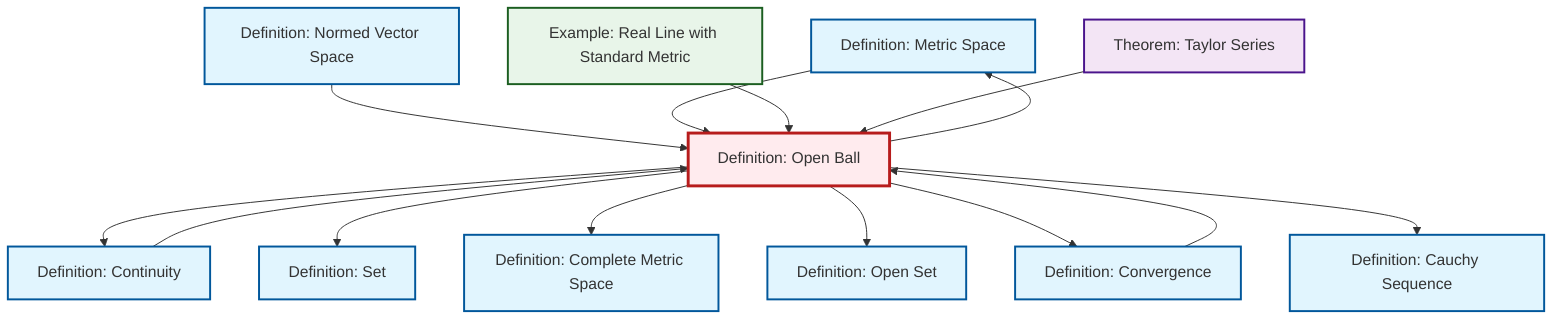 graph TD
    classDef definition fill:#e1f5fe,stroke:#01579b,stroke-width:2px
    classDef theorem fill:#f3e5f5,stroke:#4a148c,stroke-width:2px
    classDef axiom fill:#fff3e0,stroke:#e65100,stroke-width:2px
    classDef example fill:#e8f5e9,stroke:#1b5e20,stroke-width:2px
    classDef current fill:#ffebee,stroke:#b71c1c,stroke-width:3px
    def-metric-space["Definition: Metric Space"]:::definition
    def-continuity["Definition: Continuity"]:::definition
    def-cauchy-sequence["Definition: Cauchy Sequence"]:::definition
    thm-taylor-series["Theorem: Taylor Series"]:::theorem
    def-complete-metric-space["Definition: Complete Metric Space"]:::definition
    def-set["Definition: Set"]:::definition
    ex-real-line-metric["Example: Real Line with Standard Metric"]:::example
    def-open-ball["Definition: Open Ball"]:::definition
    def-normed-vector-space["Definition: Normed Vector Space"]:::definition
    def-open-set["Definition: Open Set"]:::definition
    def-convergence["Definition: Convergence"]:::definition
    def-open-ball --> def-continuity
    def-open-ball --> def-set
    def-normed-vector-space --> def-open-ball
    def-metric-space --> def-open-ball
    def-open-ball --> def-complete-metric-space
    def-open-ball --> def-open-set
    def-open-ball --> def-metric-space
    ex-real-line-metric --> def-open-ball
    thm-taylor-series --> def-open-ball
    def-open-ball --> def-convergence
    def-convergence --> def-open-ball
    def-open-ball --> def-cauchy-sequence
    def-continuity --> def-open-ball
    class def-open-ball current